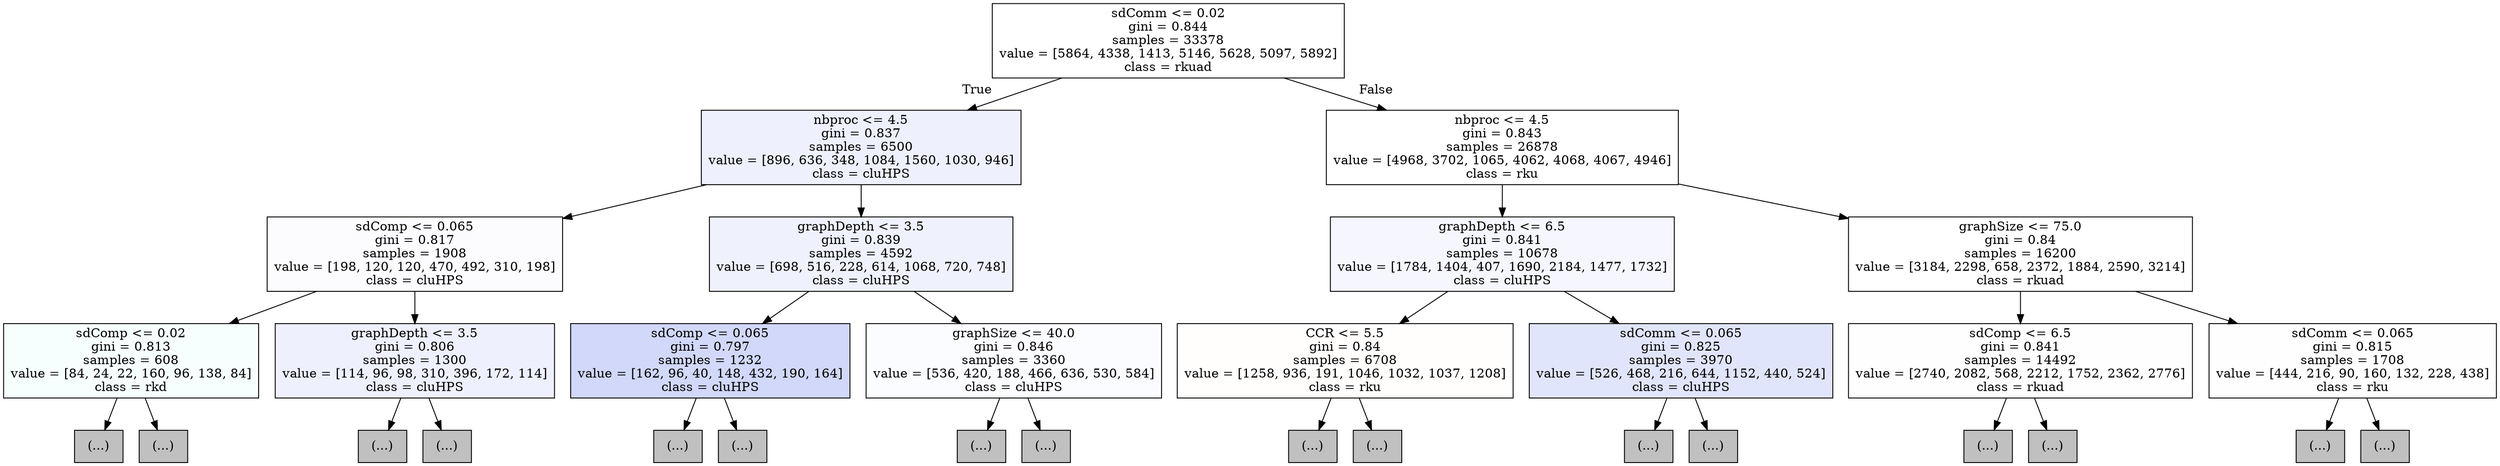 digraph Tree {
node [shape=box, style="filled", color="black"] ;
0 [label="sdComm <= 0.02\ngini = 0.844\nsamples = 33378\nvalue = [5864, 4338, 1413, 5146, 5628, 5097, 5892]\nclass = rkuad", fillcolor="#ffffff"] ;
1 [label="nbproc <= 4.5\ngini = 0.837\nsamples = 6500\nvalue = [896, 636, 348, 1084, 1560, 1030, 946]\nclass = cluHPS", fillcolor="#eef0fd"] ;
0 -> 1 [labeldistance=2.5, labelangle=45, headlabel="True"] ;
2 [label="sdComp <= 0.065\ngini = 0.817\nsamples = 1908\nvalue = [198, 120, 120, 470, 492, 310, 198]\nclass = cluHPS", fillcolor="#fcfcff"] ;
1 -> 2 ;
3 [label="sdComp <= 0.02\ngini = 0.813\nsamples = 608\nvalue = [84, 24, 22, 160, 96, 138, 84]\nclass = rkd", fillcolor="#f6fefe"] ;
2 -> 3 ;
4 [label="(...)", fillcolor="#C0C0C0"] ;
3 -> 4 ;
13 [label="(...)", fillcolor="#C0C0C0"] ;
3 -> 13 ;
26 [label="graphDepth <= 3.5\ngini = 0.806\nsamples = 1300\nvalue = [114, 96, 98, 310, 396, 172, 114]\nclass = cluHPS", fillcolor="#eef0fd"] ;
2 -> 26 ;
27 [label="(...)", fillcolor="#C0C0C0"] ;
26 -> 27 ;
28 [label="(...)", fillcolor="#C0C0C0"] ;
26 -> 28 ;
41 [label="graphDepth <= 3.5\ngini = 0.839\nsamples = 4592\nvalue = [698, 516, 228, 614, 1068, 720, 748]\nclass = cluHPS", fillcolor="#eff1fd"] ;
1 -> 41 ;
42 [label="sdComp <= 0.065\ngini = 0.797\nsamples = 1232\nvalue = [162, 96, 40, 148, 432, 190, 164]\nclass = cluHPS", fillcolor="#d1d8f9"] ;
41 -> 42 ;
43 [label="(...)", fillcolor="#C0C0C0"] ;
42 -> 43 ;
46 [label="(...)", fillcolor="#C0C0C0"] ;
42 -> 46 ;
47 [label="graphSize <= 40.0\ngini = 0.846\nsamples = 3360\nvalue = [536, 420, 188, 466, 636, 530, 584]\nclass = cluHPS", fillcolor="#fbfcff"] ;
41 -> 47 ;
48 [label="(...)", fillcolor="#C0C0C0"] ;
47 -> 48 ;
65 [label="(...)", fillcolor="#C0C0C0"] ;
47 -> 65 ;
86 [label="nbproc <= 4.5\ngini = 0.843\nsamples = 26878\nvalue = [4968, 3702, 1065, 4062, 4068, 4067, 4946]\nclass = rku", fillcolor="#ffffff"] ;
0 -> 86 [labeldistance=2.5, labelangle=-45, headlabel="False"] ;
87 [label="graphDepth <= 6.5\ngini = 0.841\nsamples = 10678\nvalue = [1784, 1404, 407, 1690, 2184, 1477, 1732]\nclass = cluHPS", fillcolor="#f6f7fe"] ;
86 -> 87 ;
88 [label="CCR <= 5.5\ngini = 0.84\nsamples = 6708\nvalue = [1258, 936, 191, 1046, 1032, 1037, 1208]\nclass = rku", fillcolor="#fffefd"] ;
87 -> 88 ;
89 [label="(...)", fillcolor="#C0C0C0"] ;
88 -> 89 ;
168 [label="(...)", fillcolor="#C0C0C0"] ;
88 -> 168 ;
217 [label="sdComm <= 0.065\ngini = 0.825\nsamples = 3970\nvalue = [526, 468, 216, 644, 1152, 440, 524]\nclass = cluHPS", fillcolor="#e1e5fb"] ;
87 -> 217 ;
218 [label="(...)", fillcolor="#C0C0C0"] ;
217 -> 218 ;
239 [label="(...)", fillcolor="#C0C0C0"] ;
217 -> 239 ;
402 [label="graphSize <= 75.0\ngini = 0.84\nsamples = 16200\nvalue = [3184, 2298, 658, 2372, 1884, 2590, 3214]\nclass = rkuad", fillcolor="#ffffff"] ;
86 -> 402 ;
403 [label="sdComp <= 6.5\ngini = 0.841\nsamples = 14492\nvalue = [2740, 2082, 568, 2212, 1752, 2362, 2776]\nclass = rkuad", fillcolor="#fffeff"] ;
402 -> 403 ;
404 [label="(...)", fillcolor="#C0C0C0"] ;
403 -> 404 ;
621 [label="(...)", fillcolor="#C0C0C0"] ;
403 -> 621 ;
648 [label="sdComm <= 0.065\ngini = 0.815\nsamples = 1708\nvalue = [444, 216, 90, 160, 132, 228, 438]\nclass = rku", fillcolor="#fffefe"] ;
402 -> 648 ;
649 [label="(...)", fillcolor="#C0C0C0"] ;
648 -> 649 ;
658 [label="(...)", fillcolor="#C0C0C0"] ;
648 -> 658 ;
}
